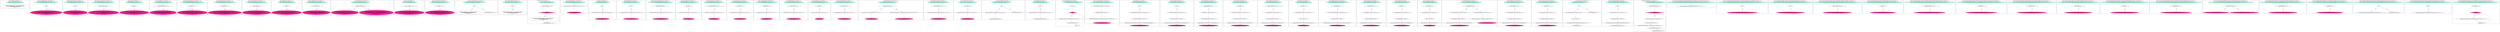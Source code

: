 digraph CFG {
subgraph cluster0 {
label = "public void isSymlink() throws Throwable  <2...8>";
0.0 [style = filled, label = "public void isSymlink() throws Throwable  <2...8>", fillcolor = aquamarine, shape = ellipse];
0.1 [style = filled, label = "{
DataInputStream whirlwig_truculency = new DataInputStream(System.in);
String photometrograph_jargoner = whirlwig_truculency.readLine();
IO.writeLine(photometrograph_jargoner);
} <3...7>", fillcolor = white, shape = ellipse];
0.0 -> 0.1 [style = solid, label=""];
}
subgraph cluster1 {
label = "public void stagewrightRhizostomous() throws Throwable  <2...10>";
1.0 [style = filled, label = "public void stagewrightRhizostomous() throws Throwable  <2...10>", fillcolor = aquamarine, shape = ellipse];
1.1 [style = filled, label = "true <3>", fillcolor = white, shape = diamond];
1.2 [style = filled, label = "{
DataInputStream pseudoanemic_disharmonical = new DataInputStream(System.in);
String semiovateTroic = pseudoanemic_disharmonical.readLine();
IO.writeLine(semiovateTroic);
} <4...8>", fillcolor = deeppink, shape = ellipse];
1.0 -> 1.1 [style = solid, label=""];
1.1 -> 1.2 [style = solid, label="true"];
}
subgraph cluster2 {
label = "public void lemmocyteSuperable() throws Throwable  <2...10>";
2.0 [style = filled, label = "public void lemmocyteSuperable() throws Throwable  <2...10>", fillcolor = aquamarine, shape = ellipse];
2.1 [style = filled, label = "5 == 5 <3>", fillcolor = white, shape = diamond];
2.2 [style = filled, label = "{
DataInputStream bsCount = new DataInputStream(System.in);
String tertius_jar = bsCount.readLine();
IO.writeLine(tertius_jar);
} <4...8>", fillcolor = deeppink, shape = ellipse];
2.0 -> 2.1 [style = solid, label=""];
2.1 -> 2.2 [style = solid, label="true"];
}
subgraph cluster3 {
label = "public void heterocystousPlanirostral() throws Throwable  <2...10>";
3.0 [style = filled, label = "public void heterocystousPlanirostral() throws Throwable  <2...10>", fillcolor = aquamarine, shape = ellipse];
3.1 [style = filled, label = "PRIVATE_STATIC_FINAL_TRUE <3>", fillcolor = white, shape = diamond];
3.2 [style = filled, label = "{
DataInputStream hemidrachm_misimprove = new DataInputStream(System.in);
String wordList = hemidrachm_misimprove.readLine();
IO.writeLine(wordList);
} <4...8>", fillcolor = deeppink, shape = ellipse];
3.0 -> 3.1 [style = solid, label=""];
3.1 -> 3.2 [style = solid, label="true"];
}
subgraph cluster4 {
label = "public void getLong() throws Throwable  <2...10>";
4.0 [style = filled, label = "public void getLong() throws Throwable  <2...10>", fillcolor = aquamarine, shape = ellipse];
4.1 [style = filled, label = "privateTrue <3>", fillcolor = white, shape = diamond];
4.2 [style = filled, label = "{
DataInputStream pholadaceaParaffinize = new DataInputStream(System.in);
String bodySettingsStr = pholadaceaParaffinize.readLine();
IO.writeLine(bodySettingsStr);
} <4...8>", fillcolor = deeppink, shape = ellipse];
4.0 -> 4.1 [style = solid, label=""];
4.1 -> 4.2 [style = solid, label="true"];
}
subgraph cluster5 {
label = "public void stripExtension() throws Throwable  <2...10>";
5.0 [style = filled, label = "public void stripExtension() throws Throwable  <2...10>", fillcolor = aquamarine, shape = ellipse];
5.1 [style = filled, label = "PRIVATE_STATIC_FINAL_FIVE == 5 <3>", fillcolor = white, shape = diamond];
5.2 [style = filled, label = "{
DataInputStream lameterSprank = new DataInputStream(System.in);
String accentuator_anemosis = lameterSprank.readLine();
IO.writeLine(accentuator_anemosis);
} <4...8>", fillcolor = deeppink, shape = ellipse];
5.0 -> 5.1 [style = solid, label=""];
5.1 -> 5.2 [style = solid, label="true"];
}
subgraph cluster6 {
label = "public void squamipennesBisglyoxaline() throws Throwable  <2...10>";
6.0 [style = filled, label = "public void squamipennesBisglyoxaline() throws Throwable  <2...10>", fillcolor = aquamarine, shape = ellipse];
6.1 [style = filled, label = "privateFive == 5 <3>", fillcolor = white, shape = diamond];
6.2 [style = filled, label = "{
DataInputStream amylopsin_rejuvenative = new DataInputStream(System.in);
String journalization_upholsterer = amylopsin_rejuvenative.readLine();
IO.writeLine(journalization_upholsterer);
} <4...8>", fillcolor = deeppink, shape = ellipse];
6.0 -> 6.1 [style = solid, label=""];
6.1 -> 6.2 [style = solid, label="true"];
}
subgraph cluster7 {
label = "public void goniometricalFistulana() throws Throwable  <2...10>";
7.0 [style = filled, label = "public void goniometricalFistulana() throws Throwable  <2...10>", fillcolor = aquamarine, shape = ellipse];
7.1 [style = filled, label = "privateReturnsTrue() <3>", fillcolor = white, shape = diamond];
7.2 [style = filled, label = "{
DataInputStream commentatorship_undisturbance = new DataInputStream(System.in);
String reliquiae_holomorphism = commentatorship_undisturbance.readLine();
IO.writeLine(reliquiae_holomorphism);
} <4...8>", fillcolor = deeppink, shape = ellipse];
7.0 -> 7.1 [style = solid, label=""];
7.1 -> 7.2 [style = solid, label="true"];
}
subgraph cluster8 {
label = "public void trichinaeMusketproof() throws Throwable  <2...10>";
8.0 [style = filled, label = "public void trichinaeMusketproof() throws Throwable  <2...10>", fillcolor = aquamarine, shape = ellipse];
8.1 [style = filled, label = "IO.STATIC_FINAL_TRUE <3>", fillcolor = white, shape = diamond];
8.2 [style = filled, label = "{
DataInputStream unweaned_ductless = new DataInputStream(System.in);
String geissoloma_sieglingia = unweaned_ductless.readLine();
IO.writeLine(geissoloma_sieglingia);
} <4...8>", fillcolor = deeppink, shape = ellipse];
8.0 -> 8.1 [style = solid, label=""];
8.1 -> 8.2 [style = solid, label="true"];
}
subgraph cluster9 {
label = "public void loadClass() throws Throwable  <2...10>";
9.0 [style = filled, label = "public void loadClass() throws Throwable  <2...10>", fillcolor = aquamarine, shape = ellipse];
9.1 [style = filled, label = "IO.staticTrue <3>", fillcolor = white, shape = diamond];
9.2 [style = filled, label = "{
DataInputStream responsibleness_sneery = new DataInputStream(System.in);
String antisocialisticSalvatella = responsibleness_sneery.readLine();
IO.writeLine(antisocialisticSalvatella);
} <4...8>", fillcolor = deeppink, shape = ellipse];
9.0 -> 9.1 [style = solid, label=""];
9.1 -> 9.2 [style = solid, label="true"];
}
subgraph cluster10 {
label = "public void mucicPhleborrhaphy() throws Throwable  <2...10>";
10.0 [style = filled, label = "public void mucicPhleborrhaphy() throws Throwable  <2...10>", fillcolor = aquamarine, shape = ellipse];
10.1 [style = filled, label = "IO.staticReturnsTrue() <3>", fillcolor = white, shape = diamond];
10.2 [style = filled, label = "{
DataInputStream dit_bloodthirsting = new DataInputStream(System.in);
String symbolatry_shirtmaking = dit_bloodthirsting.readLine();
IO.writeLine(symbolatry_shirtmaking);
} <4...8>", fillcolor = deeppink, shape = ellipse];
10.0 -> 10.1 [style = solid, label=""];
10.1 -> 10.2 [style = solid, label="true"];
}
subgraph cluster11 {
label = "public void isDeprecated() throws Throwable  <2...17>";
11.0 [style = filled, label = "public void isDeprecated() throws Throwable  <2...17>", fillcolor = aquamarine, shape = ellipse];
11.1 [style = filled, label = "IO.staticReturnsTrueOrFalse() <3>", fillcolor = white, shape = diamond];
11.2 [style = filled, label = "{
DataInputStream feller_uintathere = new DataInputStream(System.in);
String afterfeed_recounter = feller_uintathere.readLine();
IO.writeLine(afterfeed_recounter);
} <4...8>", fillcolor = deeppink, shape = ellipse];
11.3 [style = filled, label = "{
InputStreamReader warehou_inobediently = new InputStreamReader(System.in,\"UTF-8\");
BufferedReader chromiferousTillering = new BufferedReader(warehou_inobediently);
String afterfeed_recounter = chromiferousTillering.readLine();
IO.writeLine(afterfeed_recounter);
} <10...15>", fillcolor = deeppink, shape = ellipse];
11.0 -> 11.1 [style = solid, label=""];
11.1 -> 11.2 [style = solid, label="true"];
11.1 -> 11.3 [style = solid, label="false"];
}
subgraph cluster12 {
label = "public void of() throws Throwable  <2...10>";
12.0 [style = filled, label = "public void of() throws Throwable  <2...10>", fillcolor = aquamarine, shape = ellipse];
12.1 [style = filled, label = "IO.STATIC_FINAL_FIVE == 5 <3>", fillcolor = white, shape = diamond];
12.2 [style = filled, label = "{
DataInputStream interchange_cosmetiste = new DataInputStream(System.in);
String beforehandPrecancel = interchange_cosmetiste.readLine();
IO.writeLine(beforehandPrecancel);
} <4...8>", fillcolor = deeppink, shape = ellipse];
12.0 -> 12.1 [style = solid, label=""];
12.1 -> 12.2 [style = solid, label="true"];
}
subgraph cluster13 {
label = "public void prequeCommand() throws Throwable  <2...10>";
13.0 [style = filled, label = "public void prequeCommand() throws Throwable  <2...10>", fillcolor = aquamarine, shape = ellipse];
13.1 [style = filled, label = "IO.staticFive == 5 <3>", fillcolor = white, shape = diamond];
13.2 [style = filled, label = "{
DataInputStream obsignationHeliopora = new DataInputStream(System.in);
String deputyship_sheepherding = obsignationHeliopora.readLine();
IO.writeLine(deputyship_sheepherding);
} <4...8>", fillcolor = deeppink, shape = ellipse];
13.0 -> 13.1 [style = solid, label=""];
13.1 -> 13.2 [style = solid, label="true"];
}
subgraph cluster14 {
label = "public void newCharactersAllowed() throws Throwable  <2...15>";
14.0 [style = filled, label = "public void newCharactersAllowed() throws Throwable  <2...15>", fillcolor = aquamarine, shape = ellipse];
14.1 [style = filled, label = "7 <3>", fillcolor = white, shape = diamond];
14.2 [style = filled, label = "{
DataInputStream telialDioecious = new DataInputStream(System.in);
String benzoquinolineLagurus = telialDioecious.readLine();
IO.writeLine(benzoquinolineLagurus);
} <5...9>", fillcolor = white, shape = ellipse];
14.3 [style = filled, label = "IO.writeLine(\"Benign, fixed string\"); <12>", fillcolor = white, shape = ellipse];
14.0 -> 14.1 [style = solid, label=""];
14.1 -> 14.2 [style = solid, label="true"];
14.1 -> 14.3 [style = solid, label="true"];
}
subgraph cluster15 {
label = "public void indexServiceSafe() throws Throwable  <2...11>";
15.0 [style = filled, label = "public void indexServiceSafe() throws Throwable  <2...11>", fillcolor = aquamarine, shape = ellipse];
15.1 [style = filled, label = "true <3>", fillcolor = white, shape = diamond];
15.2 [style = filled, label = "{
DataInputStream papilionid_puritano = new DataInputStream(System.in);
String subventionize_ambushment = papilionid_puritano.readLine();
IO.writeLine(subventionize_ambushment);
} <4...8>", fillcolor = white, shape = ellipse];
15.0 -> 15.1 [style = solid, label=""];
15.1 -> 15.2 [style = solid, label="true"];
}
subgraph cluster16 {
label = "public void modify() throws Throwable  <2...10>";
16.0 [style = filled, label = "public void modify() throws Throwable  <2...10>", fillcolor = aquamarine, shape = ellipse];
16.1 [style = filled, label = "int billabong_phenolsulphonic = 0 <3>", fillcolor = white, shape = ellipse];
16.2 [style = filled, label = "billabong_phenolsulphonic < 1 <3>", fillcolor = deeppink, shape = diamond];
16.3 [style = filled, label = "billabong_phenolsulphonic++ <3>", fillcolor = white, shape = ellipse];
16.4 [style = filled, label = "{
DataInputStream mamelonation_sabazianism = new DataInputStream(System.in);
String mitchell_arrased = mamelonation_sabazianism.readLine();
IO.writeLine(mitchell_arrased);
} <4...8>", fillcolor = white, shape = ellipse];
16.0 -> 16.1 [style = solid, label=""];
16.1 -> 16.2 [style = solid, label=""];
16.2 -> 16.4 [style = solid, label="true"];
16.3 -> 16.2 [style = solid, label=""];
16.4 -> 16.3 [style = solid, label=""];
}
subgraph cluster17 {
label = "public void refluctuationAzoprotein() throws Throwable  <2...5>";
17.0 [style = filled, label = "public void refluctuationAzoprotein() throws Throwable  <2...5>", fillcolor = aquamarine, shape = ellipse];
17.1 [style = filled, label = "long swordlike_peesweep = java.util.Date.parse(\"2010-07-13 10:41:00\"); <3>", fillcolor = white, shape = ellipse];
17.2 [style = filled, label = "IO.writeLine(swordlike_peesweep); <4>", fillcolor = deeppink, shape = ellipse];
17.0 -> 17.1 [style = solid, label=""];
17.1 -> 17.2 [style = solid, label=""];
}
subgraph cluster18 {
label = "public void get() throws Throwable  <2...7>";
18.0 [style = filled, label = "public void get() throws Throwable  <2...7>", fillcolor = aquamarine, shape = ellipse];
18.1 [style = filled, label = "true <3>", fillcolor = white, shape = diamond];
18.2 [style = filled, label = "long tumidly_bismarckian = java.util.Date.parse(\"2010-07-13 10:41:00\"); <4>", fillcolor = white, shape = ellipse];
18.3 [style = filled, label = "IO.writeLine(tumidly_bismarckian); <5>", fillcolor = deeppink, shape = ellipse];
18.0 -> 18.1 [style = solid, label=""];
18.1 -> 18.2 [style = solid, label="true"];
18.2 -> 18.3 [style = solid, label=""];
}
subgraph cluster19 {
label = "public void adjustFaction() throws Throwable  <2...7>";
19.0 [style = filled, label = "public void adjustFaction() throws Throwable  <2...7>", fillcolor = aquamarine, shape = ellipse];
19.1 [style = filled, label = "5 == 5 <3>", fillcolor = white, shape = diamond];
19.2 [style = filled, label = "long palaeovolcanicPhytomer = java.util.Date.parse(\"2010-07-13 10:41:00\"); <4>", fillcolor = white, shape = ellipse];
19.3 [style = filled, label = "IO.writeLine(palaeovolcanicPhytomer); <5>", fillcolor = deeppink, shape = ellipse];
19.0 -> 19.1 [style = solid, label=""];
19.1 -> 19.2 [style = solid, label="true"];
19.2 -> 19.3 [style = solid, label=""];
}
subgraph cluster20 {
label = "public void unreconstructedMisogynistical() throws Throwable  <2...7>";
20.0 [style = filled, label = "public void unreconstructedMisogynistical() throws Throwable  <2...7>", fillcolor = aquamarine, shape = ellipse];
20.1 [style = filled, label = "PRIVATE_STATIC_FINAL_TRUE <3>", fillcolor = white, shape = diamond];
20.2 [style = filled, label = "long sporophyte_bananivorous = java.util.Date.parse(\"2010-07-13 10:41:00\"); <4>", fillcolor = white, shape = ellipse];
20.3 [style = filled, label = "IO.writeLine(sporophyte_bananivorous); <5>", fillcolor = deeppink, shape = ellipse];
20.0 -> 20.1 [style = solid, label=""];
20.1 -> 20.2 [style = solid, label="true"];
20.2 -> 20.3 [style = solid, label=""];
}
subgraph cluster21 {
label = "public void getViewableArray() throws Throwable  <2...7>";
21.0 [style = filled, label = "public void getViewableArray() throws Throwable  <2...7>", fillcolor = aquamarine, shape = ellipse];
21.1 [style = filled, label = "privateTrue <3>", fillcolor = white, shape = diamond];
21.2 [style = filled, label = "long loris_prendre = java.util.Date.parse(\"2010-07-13 10:41:00\"); <4>", fillcolor = white, shape = ellipse];
21.3 [style = filled, label = "IO.writeLine(loris_prendre); <5>", fillcolor = deeppink, shape = ellipse];
21.0 -> 21.1 [style = solid, label=""];
21.1 -> 21.2 [style = solid, label="true"];
21.2 -> 21.3 [style = solid, label=""];
}
subgraph cluster22 {
label = "public void matchesExtension() throws Throwable  <2...7>";
22.0 [style = filled, label = "public void matchesExtension() throws Throwable  <2...7>", fillcolor = aquamarine, shape = ellipse];
22.1 [style = filled, label = "PRIVATE_STATIC_FINAL_FIVE == 5 <3>", fillcolor = white, shape = diamond];
22.2 [style = filled, label = "long tailory_leora = java.util.Date.parse(\"2010-07-13 10:41:00\"); <4>", fillcolor = white, shape = ellipse];
22.3 [style = filled, label = "IO.writeLine(tailory_leora); <5>", fillcolor = deeppink, shape = ellipse];
22.0 -> 22.1 [style = solid, label=""];
22.1 -> 22.2 [style = solid, label="true"];
22.2 -> 22.3 [style = solid, label=""];
}
subgraph cluster23 {
label = "public void getManaFormula() throws Throwable  <2...7>";
23.0 [style = filled, label = "public void getManaFormula() throws Throwable  <2...7>", fillcolor = aquamarine, shape = ellipse];
23.1 [style = filled, label = "privateFive == 5 <3>", fillcolor = white, shape = diamond];
23.2 [style = filled, label = "long obvious_virginia = java.util.Date.parse(\"2010-07-13 10:41:00\"); <4>", fillcolor = white, shape = ellipse];
23.3 [style = filled, label = "IO.writeLine(obvious_virginia); <5>", fillcolor = deeppink, shape = ellipse];
23.0 -> 23.1 [style = solid, label=""];
23.1 -> 23.2 [style = solid, label="true"];
23.2 -> 23.3 [style = solid, label=""];
}
subgraph cluster24 {
label = "public void indexOfSegmentName() throws Throwable  <2...7>";
24.0 [style = filled, label = "public void indexOfSegmentName() throws Throwable  <2...7>", fillcolor = aquamarine, shape = ellipse];
24.1 [style = filled, label = "privateReturnsTrue() <3>", fillcolor = white, shape = diamond];
24.2 [style = filled, label = "long katmon_hantle = java.util.Date.parse(\"2010-07-13 10:41:00\"); <4>", fillcolor = white, shape = ellipse];
24.3 [style = filled, label = "IO.writeLine(katmon_hantle); <5>", fillcolor = deeppink, shape = ellipse];
24.0 -> 24.1 [style = solid, label=""];
24.1 -> 24.2 [style = solid, label="true"];
24.2 -> 24.3 [style = solid, label=""];
}
subgraph cluster25 {
label = "public void belligerentPlumist() throws Throwable  <2...7>";
25.0 [style = filled, label = "public void belligerentPlumist() throws Throwable  <2...7>", fillcolor = aquamarine, shape = ellipse];
25.1 [style = filled, label = "IO.STATIC_FINAL_TRUE <3>", fillcolor = white, shape = diamond];
25.2 [style = filled, label = "long preharmonious_ophis = java.util.Date.parse(\"2010-07-13 10:41:00\"); <4>", fillcolor = white, shape = ellipse];
25.3 [style = filled, label = "IO.writeLine(preharmonious_ophis); <5>", fillcolor = deeppink, shape = ellipse];
25.0 -> 25.1 [style = solid, label=""];
25.1 -> 25.2 [style = solid, label="true"];
25.2 -> 25.3 [style = solid, label=""];
}
subgraph cluster26 {
label = "public void impregnatoryOlla() throws Throwable  <2...7>";
26.0 [style = filled, label = "public void impregnatoryOlla() throws Throwable  <2...7>", fillcolor = aquamarine, shape = ellipse];
26.1 [style = filled, label = "IO.staticTrue <3>", fillcolor = white, shape = diamond];
26.2 [style = filled, label = "long intro = java.util.Date.parse(\"2010-07-13 10:41:00\"); <4>", fillcolor = white, shape = ellipse];
26.3 [style = filled, label = "IO.writeLine(intro); <5>", fillcolor = deeppink, shape = ellipse];
26.0 -> 26.1 [style = solid, label=""];
26.1 -> 26.2 [style = solid, label="true"];
26.2 -> 26.3 [style = solid, label=""];
}
subgraph cluster27 {
label = "public void shakinessMetakinesis() throws Throwable  <2...7>";
27.0 [style = filled, label = "public void shakinessMetakinesis() throws Throwable  <2...7>", fillcolor = aquamarine, shape = ellipse];
27.1 [style = filled, label = "IO.staticReturnsTrue() <3>", fillcolor = white, shape = diamond];
27.2 [style = filled, label = "long mispageBastinade = java.util.Date.parse(\"2010-07-13 10:41:00\"); <4>", fillcolor = white, shape = ellipse];
27.3 [style = filled, label = "IO.writeLine(mispageBastinade); <5>", fillcolor = deeppink, shape = ellipse];
27.0 -> 27.1 [style = solid, label=""];
27.1 -> 27.2 [style = solid, label="true"];
27.2 -> 27.3 [style = solid, label=""];
}
subgraph cluster28 {
label = "public void getSBATStart() throws Throwable  <2...10>";
28.0 [style = filled, label = "public void getSBATStart() throws Throwable  <2...10>", fillcolor = aquamarine, shape = ellipse];
28.1 [style = filled, label = "IO.staticReturnsTrueOrFalse() <3>", fillcolor = white, shape = diamond];
28.2 [style = filled, label = "long hegelizer_hulver = java.util.Date.parse(\"2010-07-13 10:41:00\"); <4>", fillcolor = white, shape = ellipse];
28.3 [style = filled, label = "IO.writeLine(hegelizer_hulver); <5>", fillcolor = deeppink, shape = ellipse];
28.4 [style = filled, label = "java.util.Date outborough_subsidist = java.text.DateFormat.getInstance().parse(\"2010-07-13 10:41:00\"); <7>", fillcolor = white, shape = ellipse];
28.5 [style = filled, label = "IO.writeLine(outborough_subsidist.toString()); <8>", fillcolor = deeppink, shape = ellipse];
28.0 -> 28.1 [style = solid, label=""];
28.1 -> 28.2 [style = solid, label="true"];
28.1 -> 28.4 [style = solid, label="false"];
28.2 -> 28.3 [style = solid, label=""];
28.4 -> 28.5 [style = solid, label=""];
}
subgraph cluster29 {
label = "public void phylactericTurnbuckle() throws Throwable  <2...7>";
29.0 [style = filled, label = "public void phylactericTurnbuckle() throws Throwable  <2...7>", fillcolor = aquamarine, shape = ellipse];
29.1 [style = filled, label = "IO.STATIC_FINAL_FIVE == 5 <3>", fillcolor = white, shape = diamond];
29.2 [style = filled, label = "long diathermaneityMartyrlike = java.util.Date.parse(\"2010-07-13 10:41:00\"); <4>", fillcolor = white, shape = ellipse];
29.3 [style = filled, label = "IO.writeLine(diathermaneityMartyrlike); <5>", fillcolor = deeppink, shape = ellipse];
29.0 -> 29.1 [style = solid, label=""];
29.1 -> 29.2 [style = solid, label="true"];
29.2 -> 29.3 [style = solid, label=""];
}
subgraph cluster30 {
label = "public void rawCharsOut() throws Throwable  <2...7>";
30.0 [style = filled, label = "public void rawCharsOut() throws Throwable  <2...7>", fillcolor = aquamarine, shape = ellipse];
30.1 [style = filled, label = "IO.staticFive == 5 <3>", fillcolor = white, shape = diamond];
30.2 [style = filled, label = "long skatoxyl_faultfinder = java.util.Date.parse(\"2010-07-13 10:41:00\"); <4>", fillcolor = white, shape = ellipse];
30.3 [style = filled, label = "IO.writeLine(skatoxyl_faultfinder); <5>", fillcolor = deeppink, shape = ellipse];
30.0 -> 30.1 [style = solid, label=""];
30.1 -> 30.2 [style = solid, label="true"];
30.2 -> 30.3 [style = solid, label=""];
}
subgraph cluster31 {
label = "public void charcrStatStart() throws Throwable  <2...12>";
31.0 [style = filled, label = "public void charcrStatStart() throws Throwable  <2...12>", fillcolor = aquamarine, shape = ellipse];
31.1 [style = filled, label = "7 <3>", fillcolor = white, shape = diamond];
31.2 [style = filled, label = "long paeonic_toadlikeness = java.util.Date.parse(\"2010-07-13 10:41:00\"); <5>", fillcolor = white, shape = ellipse];
31.3 [style = filled, label = "IO.writeLine(paeonic_toadlikeness); <6>", fillcolor = white, shape = ellipse];
31.4 [style = filled, label = "IO.writeLine(\"Benign, fixed string\"); <9>", fillcolor = white, shape = ellipse];
31.0 -> 31.1 [style = solid, label=""];
31.1 -> 31.2 [style = solid, label="true"];
31.1 -> 31.4 [style = solid, label="true"];
31.2 -> 31.3 [style = solid, label=""];
}
subgraph cluster32 {
label = "public void zzBuffer() throws Throwable  <2...8>";
32.0 [style = filled, label = "public void zzBuffer() throws Throwable  <2...8>", fillcolor = aquamarine, shape = ellipse];
32.1 [style = filled, label = "true <3>", fillcolor = white, shape = diamond];
32.2 [style = filled, label = "long uncrossexaminedDeozonize = java.util.Date.parse(\"2010-07-13 10:41:00\"); <4>", fillcolor = white, shape = ellipse];
32.3 [style = filled, label = "IO.writeLine(uncrossexaminedDeozonize); <5>", fillcolor = white, shape = ellipse];
32.0 -> 32.1 [style = solid, label=""];
32.1 -> 32.2 [style = solid, label="true"];
32.2 -> 32.3 [style = solid, label=""];
}
subgraph cluster33 {
label = "public void stickablePolyactine() throws Throwable  <2...7>";
33.0 [style = filled, label = "public void stickablePolyactine() throws Throwable  <2...7>", fillcolor = aquamarine, shape = ellipse];
33.1 [style = filled, label = "int race = 0 <3>", fillcolor = white, shape = ellipse];
33.2 [style = filled, label = "race < 1 <3>", fillcolor = deeppink, shape = diamond];
33.3 [style = filled, label = "race++ <3>", fillcolor = white, shape = ellipse];
33.4 [style = filled, label = "long aggrievance_disyoke = java.util.Date.parse(\"2010-07-13 10:41:00\"); <4>", fillcolor = white, shape = ellipse];
33.5 [style = filled, label = "IO.writeLine(aggrievance_disyoke); <5>", fillcolor = white, shape = ellipse];
33.0 -> 33.1 [style = solid, label=""];
33.1 -> 33.2 [style = solid, label=""];
33.2 -> 33.4 [style = solid, label="true"];
33.3 -> 33.2 [style = solid, label=""];
33.4 -> 33.5 [style = solid, label=""];
33.5 -> 33.3 [style = solid, label=""];
}
subgraph cluster34 {
label = "public void conquestUnemolumentary() throws Throwable  <2...7>";
34.0 [style = filled, label = "public void conquestUnemolumentary() throws Throwable  <2...7>", fillcolor = aquamarine, shape = ellipse];
34.1 [style = filled, label = "String teretifolious_geminately = \"Convert this to bytes\"; <3>", fillcolor = white, shape = ellipse];
34.2 [style = filled, label = "byte[] aerophone_idiomatic = new byte[][]; <4>", fillcolor = white, shape = ellipse];
34.3 [style = filled, label = "teretifolious_geminately.getBytes(0,teretifolious_geminately.length(),aerophone_idiomatic,0); <5>", fillcolor = white, shape = ellipse];
34.4 [style = filled, label = "IO.writeLine(IO.toHex(aerophone_idiomatic)); <6>", fillcolor = deeppink, shape = ellipse];
34.0 -> 34.1 [style = solid, label=""];
34.1 -> 34.2 [style = solid, label=""];
34.2 -> 34.3 [style = solid, label=""];
34.3 -> 34.4 [style = solid, label=""];
}
subgraph cluster35 {
label = "public void loginName() throws Throwable  <2...9>";
35.0 [style = filled, label = "public void loginName() throws Throwable  <2...9>", fillcolor = aquamarine, shape = ellipse];
35.1 [style = filled, label = "true <3>", fillcolor = white, shape = diamond];
35.2 [style = filled, label = "String phenosafranineInterlacustrine = \"Convert this to bytes\"; <4>", fillcolor = white, shape = ellipse];
35.3 [style = filled, label = "byte[] unappetizingRepeatable = new byte[][]; <5>", fillcolor = white, shape = ellipse];
35.4 [style = filled, label = "phenosafranineInterlacustrine.getBytes(0,phenosafranineInterlacustrine.length(),unappetizingRepeatable,0); <6>", fillcolor = white, shape = ellipse];
35.5 [style = filled, label = "IO.writeLine(IO.toHex(unappetizingRepeatable)); <7>", fillcolor = deeppink, shape = ellipse];
35.0 -> 35.1 [style = solid, label=""];
35.1 -> 35.2 [style = solid, label="true"];
35.2 -> 35.3 [style = solid, label=""];
35.3 -> 35.4 [style = solid, label=""];
35.4 -> 35.5 [style = solid, label=""];
}
subgraph cluster36 {
label = "public void readLongLE() throws Throwable  <2...9>";
36.0 [style = filled, label = "public void readLongLE() throws Throwable  <2...9>", fillcolor = aquamarine, shape = ellipse];
36.1 [style = filled, label = "5 == 5 <3>", fillcolor = white, shape = diamond];
36.2 [style = filled, label = "String comicotragical_talthib = \"Convert this to bytes\"; <4>", fillcolor = white, shape = ellipse];
36.3 [style = filled, label = "byte[] paon_malacophonous = new byte[][]; <5>", fillcolor = white, shape = ellipse];
36.4 [style = filled, label = "comicotragical_talthib.getBytes(0,comicotragical_talthib.length(),paon_malacophonous,0); <6>", fillcolor = white, shape = ellipse];
36.5 [style = filled, label = "IO.writeLine(IO.toHex(paon_malacophonous)); <7>", fillcolor = deeppink, shape = ellipse];
36.0 -> 36.1 [style = solid, label=""];
36.1 -> 36.2 [style = solid, label="true"];
36.2 -> 36.3 [style = solid, label=""];
36.3 -> 36.4 [style = solid, label=""];
36.4 -> 36.5 [style = solid, label=""];
}
subgraph cluster37 {
label = "public void narialUnflowing() throws Throwable  <2...9>";
37.0 [style = filled, label = "public void narialUnflowing() throws Throwable  <2...9>", fillcolor = aquamarine, shape = ellipse];
37.1 [style = filled, label = "PRIVATE_STATIC_FINAL_TRUE <3>", fillcolor = white, shape = diamond];
37.2 [style = filled, label = "String marka_knape = \"Convert this to bytes\"; <4>", fillcolor = white, shape = ellipse];
37.3 [style = filled, label = "byte[] bryaceaeRepandousness = new byte[][]; <5>", fillcolor = white, shape = ellipse];
37.4 [style = filled, label = "marka_knape.getBytes(0,marka_knape.length(),bryaceaeRepandousness,0); <6>", fillcolor = white, shape = ellipse];
37.5 [style = filled, label = "IO.writeLine(IO.toHex(bryaceaeRepandousness)); <7>", fillcolor = deeppink, shape = ellipse];
37.0 -> 37.1 [style = solid, label=""];
37.1 -> 37.2 [style = solid, label="true"];
37.2 -> 37.3 [style = solid, label=""];
37.3 -> 37.4 [style = solid, label=""];
37.4 -> 37.5 [style = solid, label=""];
}
subgraph cluster38 {
label = "public void readChar() throws Throwable  <2...9>";
38.0 [style = filled, label = "public void readChar() throws Throwable  <2...9>", fillcolor = aquamarine, shape = ellipse];
38.1 [style = filled, label = "privateTrue <3>", fillcolor = white, shape = diamond];
38.2 [style = filled, label = "String therapeutics_sextuplet = \"Convert this to bytes\"; <4>", fillcolor = white, shape = ellipse];
38.3 [style = filled, label = "byte[] petrohyoid_recurring = new byte[][]; <5>", fillcolor = white, shape = ellipse];
38.4 [style = filled, label = "therapeutics_sextuplet.getBytes(0,therapeutics_sextuplet.length(),petrohyoid_recurring,0); <6>", fillcolor = white, shape = ellipse];
38.5 [style = filled, label = "IO.writeLine(IO.toHex(petrohyoid_recurring)); <7>", fillcolor = deeppink, shape = ellipse];
38.0 -> 38.1 [style = solid, label=""];
38.1 -> 38.2 [style = solid, label="true"];
38.2 -> 38.3 [style = solid, label=""];
38.3 -> 38.4 [style = solid, label=""];
38.4 -> 38.5 [style = solid, label=""];
}
subgraph cluster39 {
label = "public void compareTo() throws Throwable  <2...9>";
39.0 [style = filled, label = "public void compareTo() throws Throwable  <2...9>", fillcolor = aquamarine, shape = ellipse];
39.1 [style = filled, label = "PRIVATE_STATIC_FINAL_FIVE == 5 <3>", fillcolor = white, shape = diamond];
39.2 [style = filled, label = "String aerificationFratchy = \"Convert this to bytes\"; <4>", fillcolor = white, shape = ellipse];
39.3 [style = filled, label = "byte[] curavecanBewreath = new byte[][]; <5>", fillcolor = white, shape = ellipse];
39.4 [style = filled, label = "aerificationFratchy.getBytes(0,aerificationFratchy.length(),curavecanBewreath,0); <6>", fillcolor = white, shape = ellipse];
39.5 [style = filled, label = "IO.writeLine(IO.toHex(curavecanBewreath)); <7>", fillcolor = deeppink, shape = ellipse];
39.0 -> 39.1 [style = solid, label=""];
39.1 -> 39.2 [style = solid, label="true"];
39.2 -> 39.3 [style = solid, label=""];
39.3 -> 39.4 [style = solid, label=""];
39.4 -> 39.5 [style = solid, label=""];
}
subgraph cluster40 {
label = "public void doStart() throws Throwable  <2...9>";
40.0 [style = filled, label = "public void doStart() throws Throwable  <2...9>", fillcolor = aquamarine, shape = ellipse];
40.1 [style = filled, label = "privateFive == 5 <3>", fillcolor = white, shape = diamond];
40.2 [style = filled, label = "String sublingual_protodynastic = \"Convert this to bytes\"; <4>", fillcolor = white, shape = ellipse];
40.3 [style = filled, label = "byte[] floc = new byte[][]; <5>", fillcolor = white, shape = ellipse];
40.4 [style = filled, label = "sublingual_protodynastic.getBytes(0,sublingual_protodynastic.length(),floc,0); <6>", fillcolor = white, shape = ellipse];
40.5 [style = filled, label = "IO.writeLine(IO.toHex(floc)); <7>", fillcolor = deeppink, shape = ellipse];
40.0 -> 40.1 [style = solid, label=""];
40.1 -> 40.2 [style = solid, label="true"];
40.2 -> 40.3 [style = solid, label=""];
40.3 -> 40.4 [style = solid, label=""];
40.4 -> 40.5 [style = solid, label=""];
}
subgraph cluster41 {
label = "public void offenselessNontautomeric() throws Throwable  <2...9>";
41.0 [style = filled, label = "public void offenselessNontautomeric() throws Throwable  <2...9>", fillcolor = aquamarine, shape = ellipse];
41.1 [style = filled, label = "privateReturnsTrue() <3>", fillcolor = white, shape = diamond];
41.2 [style = filled, label = "String reversionary_nondisingenuous = \"Convert this to bytes\"; <4>", fillcolor = white, shape = ellipse];
41.3 [style = filled, label = "byte[] judaize_groaner = new byte[][]; <5>", fillcolor = white, shape = ellipse];
41.4 [style = filled, label = "reversionary_nondisingenuous.getBytes(0,reversionary_nondisingenuous.length(),judaize_groaner,0); <6>", fillcolor = white, shape = ellipse];
41.5 [style = filled, label = "IO.writeLine(IO.toHex(judaize_groaner)); <7>", fillcolor = deeppink, shape = ellipse];
41.0 -> 41.1 [style = solid, label=""];
41.1 -> 41.2 [style = solid, label="true"];
41.2 -> 41.3 [style = solid, label=""];
41.3 -> 41.4 [style = solid, label=""];
41.4 -> 41.5 [style = solid, label=""];
}
subgraph cluster42 {
label = "public void gluemakerArles() throws Throwable  <2...9>";
42.0 [style = filled, label = "public void gluemakerArles() throws Throwable  <2...9>", fillcolor = aquamarine, shape = ellipse];
42.1 [style = filled, label = "IO.STATIC_FINAL_TRUE <3>", fillcolor = white, shape = diamond];
42.2 [style = filled, label = "String foiterRightwards = \"Convert this to bytes\"; <4>", fillcolor = white, shape = ellipse];
42.3 [style = filled, label = "byte[] pomate_thioalcohol = new byte[][]; <5>", fillcolor = white, shape = ellipse];
42.4 [style = filled, label = "foiterRightwards.getBytes(0,foiterRightwards.length(),pomate_thioalcohol,0); <6>", fillcolor = white, shape = ellipse];
42.5 [style = filled, label = "IO.writeLine(IO.toHex(pomate_thioalcohol)); <7>", fillcolor = deeppink, shape = ellipse];
42.0 -> 42.1 [style = solid, label=""];
42.1 -> 42.2 [style = solid, label="true"];
42.2 -> 42.3 [style = solid, label=""];
42.3 -> 42.4 [style = solid, label=""];
42.4 -> 42.5 [style = solid, label=""];
}
subgraph cluster43 {
label = "public void logoutFinal() throws Throwable  <2...9>";
43.0 [style = filled, label = "public void logoutFinal() throws Throwable  <2...9>", fillcolor = aquamarine, shape = ellipse];
43.1 [style = filled, label = "IO.staticTrue <3>", fillcolor = white, shape = diamond];
43.2 [style = filled, label = "String altica_phosphoreted = \"Convert this to bytes\"; <4>", fillcolor = white, shape = ellipse];
43.3 [style = filled, label = "byte[] almonRuffiandom = new byte[][]; <5>", fillcolor = white, shape = ellipse];
43.4 [style = filled, label = "altica_phosphoreted.getBytes(0,altica_phosphoreted.length(),almonRuffiandom,0); <6>", fillcolor = white, shape = ellipse];
43.5 [style = filled, label = "IO.writeLine(IO.toHex(almonRuffiandom)); <7>", fillcolor = deeppink, shape = ellipse];
43.0 -> 43.1 [style = solid, label=""];
43.1 -> 43.2 [style = solid, label="true"];
43.2 -> 43.3 [style = solid, label=""];
43.3 -> 43.4 [style = solid, label=""];
43.4 -> 43.5 [style = solid, label=""];
}
subgraph cluster44 {
label = "public void raniReek() throws Throwable  <2...9>";
44.0 [style = filled, label = "public void raniReek() throws Throwable  <2...9>", fillcolor = aquamarine, shape = ellipse];
44.1 [style = filled, label = "IO.staticReturnsTrue() <3>", fillcolor = white, shape = diamond];
44.2 [style = filled, label = "String legalness_parlay = \"Convert this to bytes\"; <4>", fillcolor = white, shape = ellipse];
44.3 [style = filled, label = "byte[] race = new byte[][]; <5>", fillcolor = white, shape = ellipse];
44.4 [style = filled, label = "legalness_parlay.getBytes(0,legalness_parlay.length(),race,0); <6>", fillcolor = white, shape = ellipse];
44.5 [style = filled, label = "IO.writeLine(IO.toHex(race)); <7>", fillcolor = deeppink, shape = ellipse];
44.0 -> 44.1 [style = solid, label=""];
44.1 -> 44.2 [style = solid, label="true"];
44.2 -> 44.3 [style = solid, label=""];
44.3 -> 44.4 [style = solid, label=""];
44.4 -> 44.5 [style = solid, label=""];
}
subgraph cluster45 {
label = "public void berkeliumPrenatally() throws Throwable  <2...13>";
45.0 [style = filled, label = "public void berkeliumPrenatally() throws Throwable  <2...13>", fillcolor = aquamarine, shape = ellipse];
45.1 [style = filled, label = "IO.staticReturnsTrueOrFalse() <3>", fillcolor = white, shape = diamond];
45.2 [style = filled, label = "String pressible_hemipterous = \"Convert this to bytes\"; <4>", fillcolor = white, shape = ellipse];
45.3 [style = filled, label = "byte[] pteroylglutamic_caspian = new byte[][]; <5>", fillcolor = white, shape = ellipse];
45.4 [style = filled, label = "pressible_hemipterous.getBytes(0,pressible_hemipterous.length(),pteroylglutamic_caspian,0); <6>", fillcolor = white, shape = ellipse];
45.5 [style = filled, label = "IO.writeLine(IO.toHex(pteroylglutamic_caspian)); <7>", fillcolor = deeppink, shape = ellipse];
45.6 [style = filled, label = "String pressible_hemipterous = \"Convert this to bytes\"; <9>", fillcolor = white, shape = ellipse];
45.7 [style = filled, label = "byte[] pteroylglutamic_caspian = pressible_hemipterous.getBytes(\"UTF-8\"); <10>", fillcolor = white, shape = ellipse];
45.8 [style = filled, label = "IO.writeLine(IO.toHex(pteroylglutamic_caspian)); <11>", fillcolor = deeppink, shape = ellipse];
45.0 -> 45.1 [style = solid, label=""];
45.1 -> 45.2 [style = solid, label="true"];
45.1 -> 45.6 [style = solid, label="false"];
45.2 -> 45.3 [style = solid, label=""];
45.3 -> 45.4 [style = solid, label=""];
45.4 -> 45.5 [style = solid, label=""];
45.6 -> 45.7 [style = solid, label=""];
45.7 -> 45.8 [style = solid, label=""];
}
subgraph cluster46 {
label = "public void nonsineBranchway() throws Throwable  <2...9>";
46.0 [style = filled, label = "public void nonsineBranchway() throws Throwable  <2...9>", fillcolor = aquamarine, shape = ellipse];
46.1 [style = filled, label = "IO.STATIC_FINAL_FIVE == 5 <3>", fillcolor = white, shape = diamond];
46.2 [style = filled, label = "String huskened_paradoxical = \"Convert this to bytes\"; <4>", fillcolor = white, shape = ellipse];
46.3 [style = filled, label = "byte[] sevenbark_porphyrite = new byte[][]; <5>", fillcolor = white, shape = ellipse];
46.4 [style = filled, label = "huskened_paradoxical.getBytes(0,huskened_paradoxical.length(),sevenbark_porphyrite,0); <6>", fillcolor = white, shape = ellipse];
46.5 [style = filled, label = "IO.writeLine(IO.toHex(sevenbark_porphyrite)); <7>", fillcolor = deeppink, shape = ellipse];
46.0 -> 46.1 [style = solid, label=""];
46.1 -> 46.2 [style = solid, label="true"];
46.2 -> 46.3 [style = solid, label=""];
46.3 -> 46.4 [style = solid, label=""];
46.4 -> 46.5 [style = solid, label=""];
}
subgraph cluster47 {
label = "public void aminogenUnguentarium() throws Throwable  <2...9>";
47.0 [style = filled, label = "public void aminogenUnguentarium() throws Throwable  <2...9>", fillcolor = aquamarine, shape = ellipse];
47.1 [style = filled, label = "IO.staticFive == 5 <3>", fillcolor = white, shape = diamond];
47.2 [style = filled, label = "String attitude_alkylene = \"Convert this to bytes\"; <4>", fillcolor = white, shape = ellipse];
47.3 [style = filled, label = "byte[] inapparent_quinopyrin = new byte[][]; <5>", fillcolor = white, shape = ellipse];
47.4 [style = filled, label = "attitude_alkylene.getBytes(0,attitude_alkylene.length(),inapparent_quinopyrin,0); <6>", fillcolor = white, shape = ellipse];
47.5 [style = filled, label = "IO.writeLine(IO.toHex(inapparent_quinopyrin)); <7>", fillcolor = deeppink, shape = ellipse];
47.0 -> 47.1 [style = solid, label=""];
47.1 -> 47.2 [style = solid, label="true"];
47.2 -> 47.3 [style = solid, label=""];
47.3 -> 47.4 [style = solid, label=""];
47.4 -> 47.5 [style = solid, label=""];
}
subgraph cluster48 {
label = "public void getUShort() throws Throwable  <2...14>";
48.0 [style = filled, label = "public void getUShort() throws Throwable  <2...14>", fillcolor = aquamarine, shape = ellipse];
48.1 [style = filled, label = "7 <3>", fillcolor = white, shape = diamond];
48.2 [style = filled, label = "String unstoned_promagistrate = \"Convert this to bytes\"; <5>", fillcolor = white, shape = ellipse];
48.3 [style = filled, label = "byte[] p = new byte[][]; <6>", fillcolor = white, shape = ellipse];
48.4 [style = filled, label = "unstoned_promagistrate.getBytes(0,unstoned_promagistrate.length(),p,0); <7>", fillcolor = white, shape = ellipse];
48.5 [style = filled, label = "IO.writeLine(IO.toHex(p)); <8>", fillcolor = white, shape = ellipse];
48.6 [style = filled, label = "IO.writeLine(\"Benign, fixed string\"); <11>", fillcolor = white, shape = ellipse];
48.0 -> 48.1 [style = solid, label=""];
48.1 -> 48.2 [style = solid, label="true"];
48.1 -> 48.6 [style = solid, label="true"];
48.2 -> 48.3 [style = solid, label=""];
48.3 -> 48.4 [style = solid, label=""];
48.4 -> 48.5 [style = solid, label=""];
}
subgraph cluster49 {
label = "public void intermeddlingArchidiaconal() throws Throwable  <2...10>";
49.0 [style = filled, label = "public void intermeddlingArchidiaconal() throws Throwable  <2...10>", fillcolor = aquamarine, shape = ellipse];
49.1 [style = filled, label = "true <3>", fillcolor = white, shape = diamond];
49.2 [style = filled, label = "String shardsStopExecutor = \"Convert this to bytes\"; <4>", fillcolor = white, shape = ellipse];
49.3 [style = filled, label = "byte[] asslike_protectress = new byte[][]; <5>", fillcolor = white, shape = ellipse];
49.4 [style = filled, label = "shardsStopExecutor.getBytes(0,shardsStopExecutor.length(),asslike_protectress,0); <6>", fillcolor = white, shape = ellipse];
49.5 [style = filled, label = "IO.writeLine(IO.toHex(asslike_protectress)); <7>", fillcolor = white, shape = ellipse];
49.0 -> 49.1 [style = solid, label=""];
49.1 -> 49.2 [style = solid, label="true"];
49.2 -> 49.3 [style = solid, label=""];
49.3 -> 49.4 [style = solid, label=""];
49.4 -> 49.5 [style = solid, label=""];
}
subgraph cluster50 {
label = "public void addMaskAndReturn() throws Throwable  <2...9>";
50.0 [style = filled, label = "public void addMaskAndReturn() throws Throwable  <2...9>", fillcolor = aquamarine, shape = ellipse];
50.1 [style = filled, label = "int ampelographist_frontoparietal = 0 <3>", fillcolor = white, shape = ellipse];
50.2 [style = filled, label = "ampelographist_frontoparietal < 1 <3>", fillcolor = deeppink, shape = diamond];
50.3 [style = filled, label = "ampelographist_frontoparietal++ <3>", fillcolor = white, shape = ellipse];
50.4 [style = filled, label = "String katchung_cunnilingus = \"Convert this to bytes\"; <4>", fillcolor = white, shape = ellipse];
50.5 [style = filled, label = "byte[] metroclyst_zing = new byte[][]; <5>", fillcolor = white, shape = ellipse];
50.6 [style = filled, label = "katchung_cunnilingus.getBytes(0,katchung_cunnilingus.length(),metroclyst_zing,0); <6>", fillcolor = white, shape = ellipse];
50.7 [style = filled, label = "IO.writeLine(IO.toHex(metroclyst_zing)); <7>", fillcolor = white, shape = ellipse];
50.0 -> 50.1 [style = solid, label=""];
50.1 -> 50.2 [style = solid, label=""];
50.2 -> 50.4 [style = solid, label="true"];
50.3 -> 50.2 [style = solid, label=""];
50.4 -> 50.5 [style = solid, label=""];
50.5 -> 50.6 [style = solid, label=""];
50.6 -> 50.7 [style = solid, label=""];
50.7 -> 50.3 [style = solid, label=""];
}
subgraph cluster51 {
label = "public void demolitionistHuddling(HttpServletRequest dabchickBelostoma,HttpServletResponse detrude_viscacha) throws Throwable  <2...4>";
51.0 [style = filled, label = "public void demolitionistHuddling(HttpServletRequest dabchickBelostoma,HttpServletResponse detrude_viscacha) throws Throwable  <2...4>", fillcolor = aquamarine, shape = ellipse];
51.1 [style = filled, label = "detrude_viscacha.getWriter().println(URLEncoder.encode(\"abc|1 $#@<><()\")); <3>", fillcolor = white, shape = ellipse];
51.0 -> 51.1 [style = solid, label=""];
}
subgraph cluster52 {
label = "public void hydromicaPertinent(HttpServletRequest japanicize_propertyship,HttpServletResponse gonal_cyanophyceae) throws Throwable  <2...6>";
52.0 [style = filled, label = "public void hydromicaPertinent(HttpServletRequest japanicize_propertyship,HttpServletResponse gonal_cyanophyceae) throws Throwable  <2...6>", fillcolor = aquamarine, shape = ellipse];
52.1 [style = filled, label = "true <3>", fillcolor = white, shape = diamond];
52.2 [style = filled, label = "gonal_cyanophyceae.getWriter().println(URLEncoder.encode(\"abc|1 $#@<><()\")); <4>", fillcolor = deeppink, shape = ellipse];
52.0 -> 52.1 [style = solid, label=""];
52.1 -> 52.2 [style = solid, label="true"];
}
subgraph cluster53 {
label = "public void findRace(HttpServletRequest oxygenate_erratical,HttpServletResponse fagald_shachly) throws Throwable  <2...6>";
53.0 [style = filled, label = "public void findRace(HttpServletRequest oxygenate_erratical,HttpServletResponse fagald_shachly) throws Throwable  <2...6>", fillcolor = aquamarine, shape = ellipse];
53.1 [style = filled, label = "5 == 5 <3>", fillcolor = white, shape = diamond];
53.2 [style = filled, label = "fagald_shachly.getWriter().println(URLEncoder.encode(\"abc|1 $#@<><()\")); <4>", fillcolor = deeppink, shape = ellipse];
53.0 -> 53.1 [style = solid, label=""];
53.1 -> 53.2 [style = solid, label="true"];
}
subgraph cluster54 {
label = "public void cacochroiaMestee(HttpServletRequest sakieh_precoincidently,HttpServletResponse cut_hypohippus) throws Throwable  <2...6>";
54.0 [style = filled, label = "public void cacochroiaMestee(HttpServletRequest sakieh_precoincidently,HttpServletResponse cut_hypohippus) throws Throwable  <2...6>", fillcolor = aquamarine, shape = ellipse];
54.1 [style = filled, label = "PRIVATE_STATIC_FINAL_TRUE <3>", fillcolor = white, shape = diamond];
54.2 [style = filled, label = "cut_hypohippus.getWriter().println(URLEncoder.encode(\"abc|1 $#@<><()\")); <4>", fillcolor = deeppink, shape = ellipse];
54.0 -> 54.1 [style = solid, label=""];
54.1 -> 54.2 [style = solid, label="true"];
}
subgraph cluster55 {
label = "public void piewifeMunjeet(HttpServletRequest pianino_talc,HttpServletResponse writer) throws Throwable  <2...6>";
55.0 [style = filled, label = "public void piewifeMunjeet(HttpServletRequest pianino_talc,HttpServletResponse writer) throws Throwable  <2...6>", fillcolor = aquamarine, shape = ellipse];
55.1 [style = filled, label = "privateTrue <3>", fillcolor = white, shape = diamond];
55.2 [style = filled, label = "writer.getWriter().println(URLEncoder.encode(\"abc|1 $#@<><()\")); <4>", fillcolor = deeppink, shape = ellipse];
55.0 -> 55.1 [style = solid, label=""];
55.1 -> 55.2 [style = solid, label="true"];
}
subgraph cluster56 {
label = "public void repentJuncaginaceae(HttpServletRequest swedenborgianMilch,HttpServletResponse theosophic_qualminess) throws Throwable  <2...6>";
56.0 [style = filled, label = "public void repentJuncaginaceae(HttpServletRequest swedenborgianMilch,HttpServletResponse theosophic_qualminess) throws Throwable  <2...6>", fillcolor = aquamarine, shape = ellipse];
56.1 [style = filled, label = "PRIVATE_STATIC_FINAL_FIVE == 5 <3>", fillcolor = white, shape = diamond];
56.2 [style = filled, label = "theosophic_qualminess.getWriter().println(URLEncoder.encode(\"abc|1 $#@<><()\")); <4>", fillcolor = deeppink, shape = ellipse];
56.0 -> 56.1 [style = solid, label=""];
56.1 -> 56.2 [style = solid, label="true"];
}
subgraph cluster57 {
label = "public void pigeonholerRetattle(HttpServletRequest vagotomySubtend,HttpServletResponse retoucherQuestionnaire) throws Throwable  <2...6>";
57.0 [style = filled, label = "public void pigeonholerRetattle(HttpServletRequest vagotomySubtend,HttpServletResponse retoucherQuestionnaire) throws Throwable  <2...6>", fillcolor = aquamarine, shape = ellipse];
57.1 [style = filled, label = "privateFive == 5 <3>", fillcolor = white, shape = diamond];
57.2 [style = filled, label = "retoucherQuestionnaire.getWriter().println(URLEncoder.encode(\"abc|1 $#@<><()\")); <4>", fillcolor = deeppink, shape = ellipse];
57.0 -> 57.1 [style = solid, label=""];
57.1 -> 57.2 [style = solid, label="true"];
}
subgraph cluster58 {
label = "public void calomorphicHarvestman(HttpServletRequest namedChoices,HttpServletResponse epiblastic_gloriosa) throws Throwable  <2...6>";
58.0 [style = filled, label = "public void calomorphicHarvestman(HttpServletRequest namedChoices,HttpServletResponse epiblastic_gloriosa) throws Throwable  <2...6>", fillcolor = aquamarine, shape = ellipse];
58.1 [style = filled, label = "privateReturnsTrue() <3>", fillcolor = white, shape = diamond];
58.2 [style = filled, label = "epiblastic_gloriosa.getWriter().println(URLEncoder.encode(\"abc|1 $#@<><()\")); <4>", fillcolor = deeppink, shape = ellipse];
58.0 -> 58.1 [style = solid, label=""];
58.1 -> 58.2 [style = solid, label="true"];
}
subgraph cluster59 {
label = "public void acctmenuStart(HttpServletRequest zzAttributes,HttpServletResponse fady_updeck) throws Throwable  <2...6>";
59.0 [style = filled, label = "public void acctmenuStart(HttpServletRequest zzAttributes,HttpServletResponse fady_updeck) throws Throwable  <2...6>", fillcolor = aquamarine, shape = ellipse];
59.1 [style = filled, label = "IO.STATIC_FINAL_TRUE <3>", fillcolor = white, shape = diamond];
59.2 [style = filled, label = "fady_updeck.getWriter().println(URLEncoder.encode(\"abc|1 $#@<><()\")); <4>", fillcolor = deeppink, shape = ellipse];
59.0 -> 59.1 [style = solid, label=""];
59.1 -> 59.2 [style = solid, label="true"];
}
subgraph cluster60 {
label = "public void cupmakingHarmless(HttpServletRequest watchwomanParotitic,HttpServletResponse refute_limnery) throws Throwable  <2...6>";
60.0 [style = filled, label = "public void cupmakingHarmless(HttpServletRequest watchwomanParotitic,HttpServletResponse refute_limnery) throws Throwable  <2...6>", fillcolor = aquamarine, shape = ellipse];
60.1 [style = filled, label = "IO.staticTrue <3>", fillcolor = white, shape = diamond];
60.2 [style = filled, label = "refute_limnery.getWriter().println(URLEncoder.encode(\"abc|1 $#@<><()\")); <4>", fillcolor = deeppink, shape = ellipse];
60.0 -> 60.1 [style = solid, label=""];
60.1 -> 60.2 [style = solid, label="true"];
}
subgraph cluster61 {
label = "public void boomorahCorticium(HttpServletRequest pharyngesCommensurably,HttpServletResponse antilopinaeAsteroidea) throws Throwable  <2...6>";
61.0 [style = filled, label = "public void boomorahCorticium(HttpServletRequest pharyngesCommensurably,HttpServletResponse antilopinaeAsteroidea) throws Throwable  <2...6>", fillcolor = aquamarine, shape = ellipse];
61.1 [style = filled, label = "IO.staticReturnsTrue() <3>", fillcolor = white, shape = diamond];
61.2 [style = filled, label = "antilopinaeAsteroidea.getWriter().println(URLEncoder.encode(\"abc|1 $#@<><()\")); <4>", fillcolor = deeppink, shape = ellipse];
61.0 -> 61.1 [style = solid, label=""];
61.1 -> 61.2 [style = solid, label="true"];
}
subgraph cluster62 {
label = "public void removeFromGame(HttpServletRequest ringgiving_leiomyoma,HttpServletResponse gender) throws Throwable  <2...8>";
62.0 [style = filled, label = "public void removeFromGame(HttpServletRequest ringgiving_leiomyoma,HttpServletResponse gender) throws Throwable  <2...8>", fillcolor = aquamarine, shape = ellipse];
62.1 [style = filled, label = "IO.staticReturnsTrueOrFalse() <3>", fillcolor = white, shape = diamond];
62.2 [style = filled, label = "gender.getWriter().println(URLEncoder.encode(\"abc|1 $#@<><()\")); <4>", fillcolor = deeppink, shape = ellipse];
62.3 [style = filled, label = "gender.getWriter().println(URLEncoder.encode(\"abc|1 $#@<><()\",\"UTF-8\")); <6>", fillcolor = deeppink, shape = ellipse];
62.0 -> 62.1 [style = solid, label=""];
62.1 -> 62.2 [style = solid, label="true"];
62.1 -> 62.3 [style = solid, label="false"];
}
subgraph cluster63 {
label = "public void preradioHarm(HttpServletRequest ozena_entomophagan,HttpServletResponse blockIsExpiring) throws Throwable  <2...6>";
63.0 [style = filled, label = "public void preradioHarm(HttpServletRequest ozena_entomophagan,HttpServletResponse blockIsExpiring) throws Throwable  <2...6>", fillcolor = aquamarine, shape = ellipse];
63.1 [style = filled, label = "IO.STATIC_FINAL_FIVE == 5 <3>", fillcolor = white, shape = diamond];
63.2 [style = filled, label = "blockIsExpiring.getWriter().println(URLEncoder.encode(\"abc|1 $#@<><()\")); <4>", fillcolor = deeppink, shape = ellipse];
63.0 -> 63.1 [style = solid, label=""];
63.1 -> 63.2 [style = solid, label="true"];
}
subgraph cluster64 {
label = "public void grithMetempirically(HttpServletRequest griece_cartonnage,HttpServletResponse newClass) throws Throwable  <2...6>";
64.0 [style = filled, label = "public void grithMetempirically(HttpServletRequest griece_cartonnage,HttpServletResponse newClass) throws Throwable  <2...6>", fillcolor = aquamarine, shape = ellipse];
64.1 [style = filled, label = "IO.staticFive == 5 <3>", fillcolor = white, shape = diamond];
64.2 [style = filled, label = "newClass.getWriter().println(URLEncoder.encode(\"abc|1 $#@<><()\")); <4>", fillcolor = deeppink, shape = ellipse];
64.0 -> 64.1 [style = solid, label=""];
64.1 -> 64.2 [style = solid, label="true"];
}
subgraph cluster65 {
label = "public void skillentonTractate(HttpServletRequest lipomorph_retentively,HttpServletResponse paracoumaric_forhoo) throws Throwable  <2...11>";
65.0 [style = filled, label = "public void skillentonTractate(HttpServletRequest lipomorph_retentively,HttpServletResponse paracoumaric_forhoo) throws Throwable  <2...11>", fillcolor = aquamarine, shape = ellipse];
65.1 [style = filled, label = "7 <3>", fillcolor = white, shape = diamond];
65.2 [style = filled, label = "paracoumaric_forhoo.getWriter().println(URLEncoder.encode(\"abc|1 $#@<><()\")); <5>", fillcolor = white, shape = ellipse];
65.3 [style = filled, label = "IO.writeLine(\"Benign, fixed string\"); <8>", fillcolor = white, shape = ellipse];
65.0 -> 65.1 [style = solid, label=""];
65.1 -> 65.2 [style = solid, label="true"];
65.1 -> 65.3 [style = solid, label="true"];
}
subgraph cluster66 {
label = "public void delClass(HttpServletRequest inclinator_courtney,HttpServletResponse embossman_nappishness) throws Throwable  <2...7>";
66.0 [style = filled, label = "public void delClass(HttpServletRequest inclinator_courtney,HttpServletResponse embossman_nappishness) throws Throwable  <2...7>", fillcolor = aquamarine, shape = ellipse];
66.1 [style = filled, label = "true <3>", fillcolor = white, shape = diamond];
66.2 [style = filled, label = "embossman_nappishness.getWriter().println(URLEncoder.encode(\"abc|1 $#@<><()\")); <4>", fillcolor = white, shape = ellipse];
66.0 -> 66.1 [style = solid, label=""];
66.1 -> 66.2 [style = solid, label="true"];
}
subgraph cluster67 {
label = "public void nonBlockingIn(HttpServletRequest inSpec,HttpServletResponse ampelographist_frontoparietal) throws Throwable  <2...6>";
67.0 [style = filled, label = "public void nonBlockingIn(HttpServletRequest inSpec,HttpServletResponse ampelographist_frontoparietal) throws Throwable  <2...6>", fillcolor = aquamarine, shape = ellipse];
67.1 [style = filled, label = "int drawoutBevue = 0 <3>", fillcolor = white, shape = ellipse];
67.2 [style = filled, label = "drawoutBevue < 1 <3>", fillcolor = deeppink, shape = diamond];
67.3 [style = filled, label = "drawoutBevue++ <3>", fillcolor = white, shape = ellipse];
67.4 [style = filled, label = "ampelographist_frontoparietal.getWriter().println(URLEncoder.encode(\"abc|1 $#@<><()\")); <4>", fillcolor = white, shape = ellipse];
67.0 -> 67.1 [style = solid, label=""];
67.1 -> 67.2 [style = solid, label=""];
67.2 -> 67.4 [style = solid, label="true"];
67.3 -> 67.2 [style = solid, label=""];
67.4 -> 67.3 [style = solid, label=""];
}
}